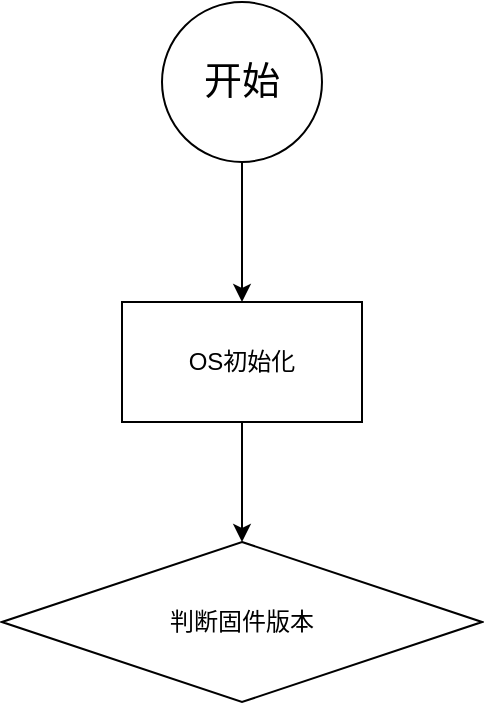 <mxfile version="27.1.1">
  <diagram name="第 1 页" id="yZyDt1y-efaeejEObVMK">
    <mxGraphModel dx="1570" dy="898" grid="1" gridSize="10" guides="1" tooltips="1" connect="1" arrows="1" fold="1" page="1" pageScale="1" pageWidth="827" pageHeight="1169" math="0" shadow="0">
      <root>
        <mxCell id="0" />
        <mxCell id="1" parent="0" />
        <mxCell id="9n7C_mGwbzYfOD_0BtjY-5" value="" style="edgeStyle=orthogonalEdgeStyle;rounded=0;orthogonalLoop=1;jettySize=auto;html=1;" edge="1" parent="1" source="9n7C_mGwbzYfOD_0BtjY-1" target="9n7C_mGwbzYfOD_0BtjY-4">
          <mxGeometry relative="1" as="geometry" />
        </mxCell>
        <mxCell id="9n7C_mGwbzYfOD_0BtjY-1" value="&lt;font style=&quot;font-size: 19px;&quot;&gt;开始&lt;/font&gt;" style="ellipse;whiteSpace=wrap;html=1;aspect=fixed;" vertex="1" parent="1">
          <mxGeometry x="250" y="120" width="80" height="80" as="geometry" />
        </mxCell>
        <mxCell id="9n7C_mGwbzYfOD_0BtjY-4" value="OS初始化" style="whiteSpace=wrap;html=1;" vertex="1" parent="1">
          <mxGeometry x="230" y="270" width="120" height="60" as="geometry" />
        </mxCell>
        <mxCell id="9n7C_mGwbzYfOD_0BtjY-9" value="" style="edgeStyle=orthogonalEdgeStyle;rounded=0;orthogonalLoop=1;jettySize=auto;html=1;exitX=0.5;exitY=1;exitDx=0;exitDy=0;" edge="1" parent="1" source="9n7C_mGwbzYfOD_0BtjY-4" target="9n7C_mGwbzYfOD_0BtjY-8">
          <mxGeometry relative="1" as="geometry">
            <mxPoint x="290" y="470" as="sourcePoint" />
          </mxGeometry>
        </mxCell>
        <mxCell id="9n7C_mGwbzYfOD_0BtjY-8" value="判断固件版本" style="rhombus;whiteSpace=wrap;html=1;" vertex="1" parent="1">
          <mxGeometry x="170" y="390" width="240" height="80" as="geometry" />
        </mxCell>
      </root>
    </mxGraphModel>
  </diagram>
</mxfile>
